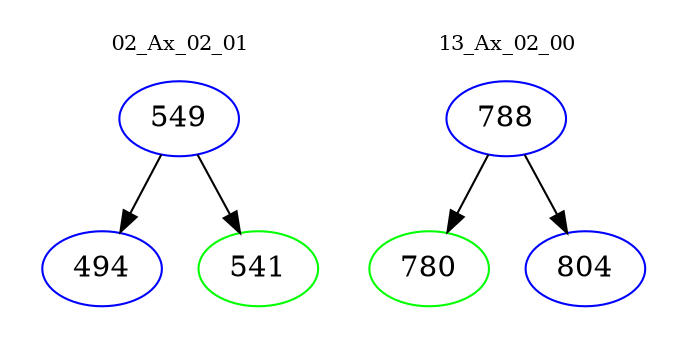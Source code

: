 digraph{
subgraph cluster_0 {
color = white
label = "02_Ax_02_01";
fontsize=10;
T0_549 [label="549", color="blue"]
T0_549 -> T0_494 [color="black"]
T0_494 [label="494", color="blue"]
T0_549 -> T0_541 [color="black"]
T0_541 [label="541", color="green"]
}
subgraph cluster_1 {
color = white
label = "13_Ax_02_00";
fontsize=10;
T1_788 [label="788", color="blue"]
T1_788 -> T1_780 [color="black"]
T1_780 [label="780", color="green"]
T1_788 -> T1_804 [color="black"]
T1_804 [label="804", color="blue"]
}
}

